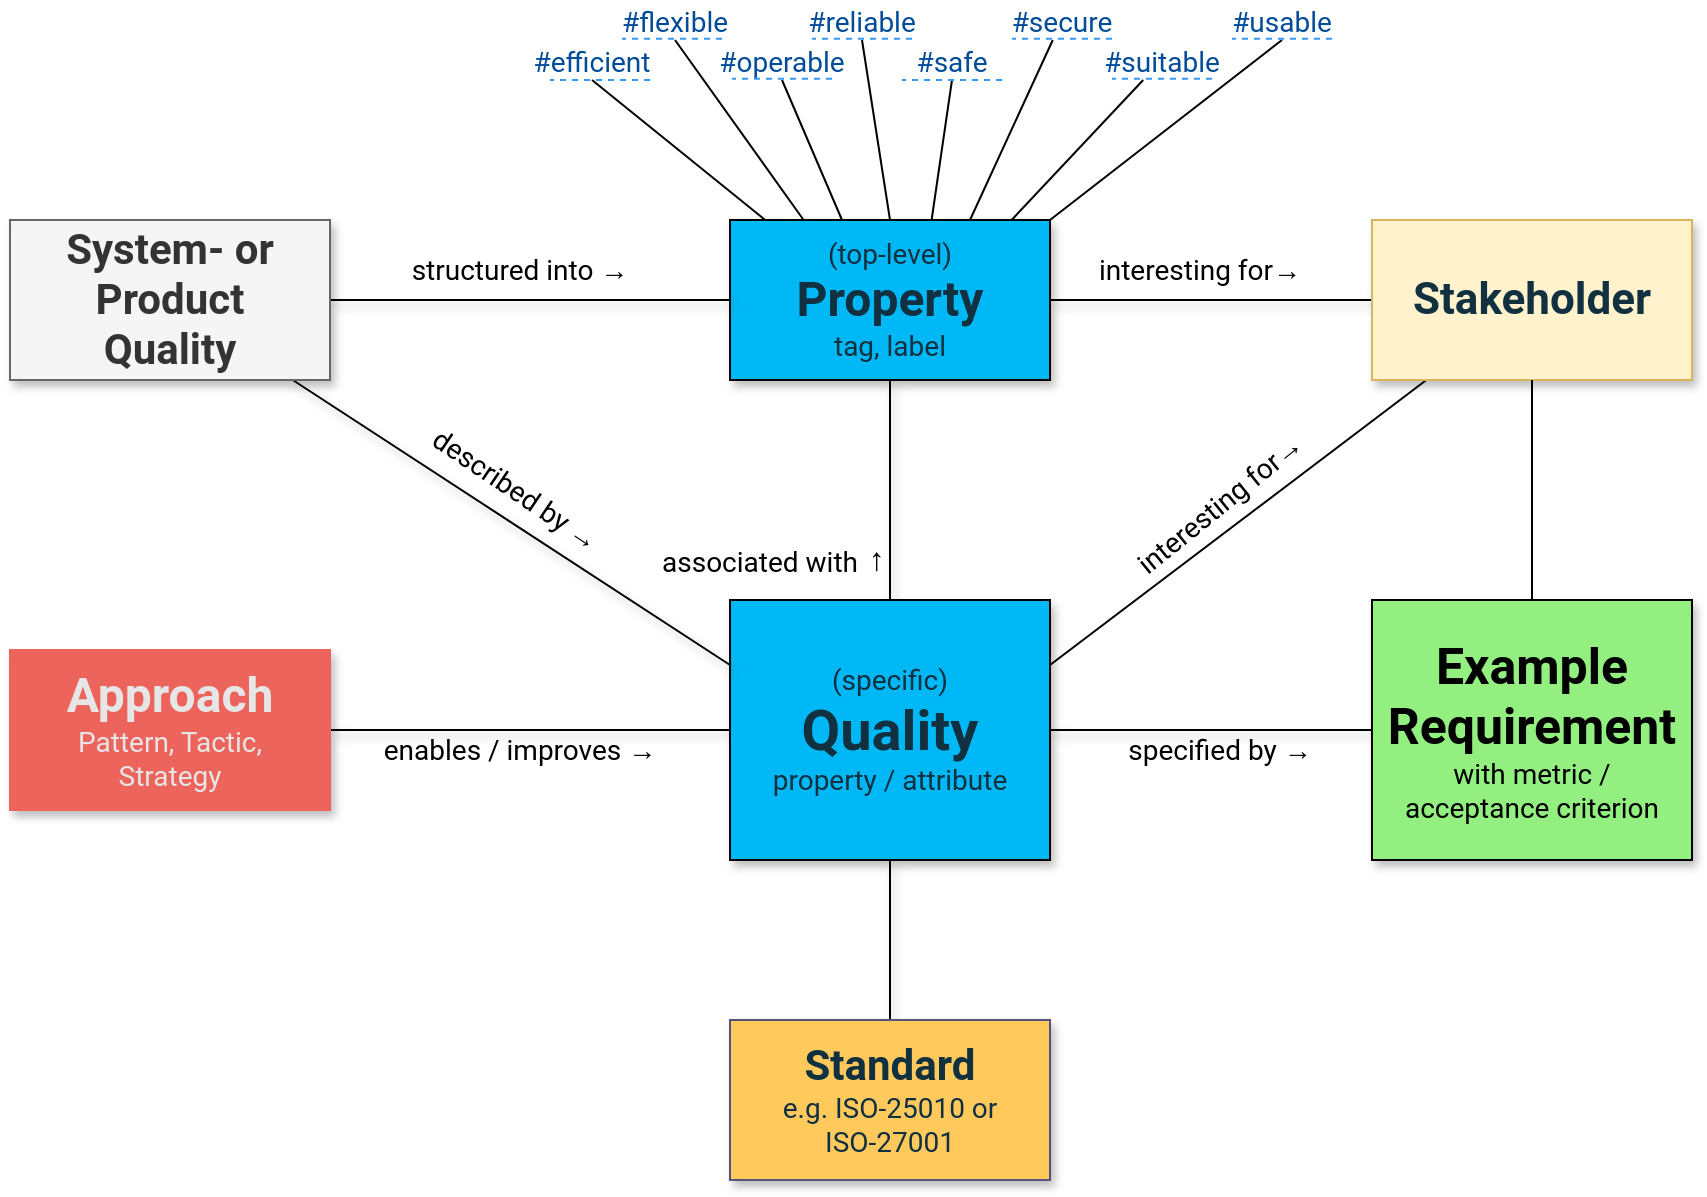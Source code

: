 <mxfile version="27.0.9" pages="3">
  <diagram name="Q42 Meta Model" id="cULiAE64kOLHnHZs_wdY">
    <mxGraphModel dx="879" dy="969" grid="1" gridSize="10" guides="1" tooltips="1" connect="1" arrows="1" fold="1" page="1" pageScale="1" pageWidth="1169" pageHeight="827" math="0" shadow="0">
      <root>
        <mxCell id="0" />
        <mxCell id="1" parent="0" />
        <mxCell id="bslqSTpE_m5JZVY4g9k7-14" style="edgeStyle=orthogonalEdgeStyle;rounded=0;orthogonalLoop=1;jettySize=auto;html=1;entryX=0;entryY=0.5;entryDx=0;entryDy=0;endArrow=none;startFill=0;fontFamily=Roboto;shadow=1;" parent="1" source="bslqSTpE_m5JZVY4g9k7-1" target="bslqSTpE_m5JZVY4g9k7-3" edge="1">
          <mxGeometry relative="1" as="geometry" />
        </mxCell>
        <mxCell id="bslqSTpE_m5JZVY4g9k7-16" style="edgeStyle=orthogonalEdgeStyle;rounded=0;orthogonalLoop=1;jettySize=auto;html=1;endArrow=none;startFill=0;shadow=1;" parent="1" source="bslqSTpE_m5JZVY4g9k7-1" target="bslqSTpE_m5JZVY4g9k7-2" edge="1">
          <mxGeometry relative="1" as="geometry" />
        </mxCell>
        <mxCell id="bslqSTpE_m5JZVY4g9k7-1" value="&lt;font style=&quot;font-size: 14px;&quot;&gt;(top-level)&lt;/font&gt;&lt;div&gt;&lt;font style=&quot;font-size: 24px;&quot;&gt;&lt;b&gt;Property&lt;/b&gt;&lt;/font&gt;&lt;/div&gt;&lt;div&gt;&lt;font style=&quot;font-size: 14px;&quot;&gt;tag, label&lt;/font&gt;&lt;/div&gt;" style="rounded=0;whiteSpace=wrap;html=1;fillColor=light-dark(#00B8F5,#EDEDED);fontFamily=Roboto;shadow=1;points=[[0,0,0,0,0],[0,0.5,0,0,0],[0,1,0,0,0],[0.11,0,0,0,0],[0.23,0,0,0,0],[0.25,1,0,0,0],[0.35,0,0,0,0],[0.5,0,0,0,0],[0.5,1,0,0,0],[0.63,0,0,0,0],[0.75,0,0,0,0],[0.75,1,0,0,0],[0.88,0,0,0,0],[1,0,0,0,0],[1,0.5,0,0,0],[1,1,0,0,0]];fontColor=#113040;" parent="1" vertex="1">
          <mxGeometry x="560" y="120" width="160" height="80" as="geometry" />
        </mxCell>
        <mxCell id="bslqSTpE_m5JZVY4g9k7-10" style="rounded=0;orthogonalLoop=1;jettySize=auto;html=1;entryX=0;entryY=0.5;entryDx=0;entryDy=0;endArrow=none;startFill=0;fontFamily=Roboto;shadow=1;" parent="1" source="bslqSTpE_m5JZVY4g9k7-2" target="bslqSTpE_m5JZVY4g9k7-6" edge="1">
          <mxGeometry relative="1" as="geometry" />
        </mxCell>
        <mxCell id="bslqSTpE_m5JZVY4g9k7-13" style="edgeStyle=orthogonalEdgeStyle;rounded=0;orthogonalLoop=1;jettySize=auto;html=1;endArrow=none;startFill=0;fontFamily=Roboto;shadow=1;" parent="1" source="bslqSTpE_m5JZVY4g9k7-2" target="bslqSTpE_m5JZVY4g9k7-8" edge="1">
          <mxGeometry relative="1" as="geometry" />
        </mxCell>
        <mxCell id="bslqSTpE_m5JZVY4g9k7-15" style="edgeStyle=orthogonalEdgeStyle;rounded=0;orthogonalLoop=1;jettySize=auto;html=1;endArrow=none;startFill=0;fontFamily=Roboto;shadow=1;" parent="1" source="bslqSTpE_m5JZVY4g9k7-2" target="bslqSTpE_m5JZVY4g9k7-7" edge="1">
          <mxGeometry relative="1" as="geometry" />
        </mxCell>
        <mxCell id="bslqSTpE_m5JZVY4g9k7-2" value="&lt;div&gt;&lt;font style=&quot;font-size: 14px;&quot;&gt;(specific)&lt;/font&gt;&lt;/div&gt;&lt;font style=&quot;font-size: 28px;&quot;&gt;&lt;b style=&quot;&quot;&gt;Quality&lt;/b&gt;&lt;/font&gt;&lt;div&gt;&lt;font style=&quot;font-size: 14px;&quot;&gt;property / attribute&lt;/font&gt;&lt;/div&gt;" style="rounded=0;whiteSpace=wrap;html=1;fillColor=light-dark(#00B8F5,#EDEDED);fontFamily=Roboto;shadow=1;fontColor=#113040;" parent="1" vertex="1">
          <mxGeometry x="560" y="310" width="160" height="130" as="geometry" />
        </mxCell>
        <mxCell id="bslqSTpE_m5JZVY4g9k7-17" style="rounded=0;orthogonalLoop=1;jettySize=auto;html=1;endArrow=none;startFill=0;entryX=1;entryY=0.25;entryDx=0;entryDy=0;" parent="1" source="bslqSTpE_m5JZVY4g9k7-3" target="bslqSTpE_m5JZVY4g9k7-2" edge="1">
          <mxGeometry relative="1" as="geometry" />
        </mxCell>
        <mxCell id="bslqSTpE_m5JZVY4g9k7-3" value="&lt;font style=&quot;font-size: 22px;&quot;&gt;&lt;b style=&quot;&quot;&gt;Stakeholder&lt;/b&gt;&lt;/font&gt;" style="rounded=0;whiteSpace=wrap;html=1;fontFamily=Roboto;fillColor=#fff2cc;strokeColor=#d6b656;shadow=1;fontColor=#113040;" parent="1" vertex="1">
          <mxGeometry x="881" y="120" width="160" height="80" as="geometry" />
        </mxCell>
        <mxCell id="bslqSTpE_m5JZVY4g9k7-11" style="edgeStyle=orthogonalEdgeStyle;rounded=0;orthogonalLoop=1;jettySize=auto;html=1;endArrow=none;startFill=0;fontFamily=Roboto;shadow=1;" parent="1" source="bslqSTpE_m5JZVY4g9k7-4" target="bslqSTpE_m5JZVY4g9k7-1" edge="1">
          <mxGeometry relative="1" as="geometry" />
        </mxCell>
        <mxCell id="bslqSTpE_m5JZVY4g9k7-12" style="rounded=0;orthogonalLoop=1;jettySize=auto;html=1;entryX=0;entryY=0.25;entryDx=0;entryDy=0;endArrow=none;startFill=0;fontFamily=Roboto;shadow=1;" parent="1" source="bslqSTpE_m5JZVY4g9k7-4" target="bslqSTpE_m5JZVY4g9k7-2" edge="1">
          <mxGeometry relative="1" as="geometry" />
        </mxCell>
        <mxCell id="bslqSTpE_m5JZVY4g9k7-4" value="&lt;font&gt;System- or&lt;/font&gt;&lt;div&gt;&lt;font&gt;Product&lt;/font&gt;&lt;/div&gt;&lt;div&gt;&lt;font&gt;Quality&lt;/font&gt;&lt;/div&gt;" style="rounded=0;whiteSpace=wrap;html=1;fontFamily=Roboto;fillColor=#f5f5f5;fontColor=#333333;strokeColor=#666666;fontSize=21;fontStyle=1;shadow=1;" parent="1" vertex="1">
          <mxGeometry x="200" y="120" width="160" height="80" as="geometry" />
        </mxCell>
        <mxCell id="bslqSTpE_m5JZVY4g9k7-6" value="&lt;div&gt;&lt;b style=&quot;background-color: transparent;&quot;&gt;&lt;font style=&quot;font-size: 25px;&quot;&gt;Example&lt;/font&gt;&lt;/b&gt;&lt;/div&gt;&lt;div&gt;&lt;font&gt;&lt;b style=&quot;&quot;&gt;&lt;font style=&quot;font-size: 25px;&quot;&gt;Requirement&lt;/font&gt;&lt;br&gt;&lt;/b&gt;&lt;/font&gt;&lt;div&gt;&lt;font style=&quot;font-size: 14px;&quot;&gt;with metric /&lt;/font&gt;&lt;/div&gt;&lt;/div&gt;&lt;div&gt;&lt;font style=&quot;font-size: 14px;&quot;&gt;acceptance criterion&lt;/font&gt;&lt;/div&gt;" style="rounded=0;whiteSpace=wrap;html=1;fillColor=light-dark(#92EF80,#EDEDED);fontFamily=Roboto;shadow=1;" parent="1" vertex="1">
          <mxGeometry x="881" y="310" width="160" height="130" as="geometry" />
        </mxCell>
        <mxCell id="bslqSTpE_m5JZVY4g9k7-7" value="&lt;font style=&quot;color: rgb(17, 48, 64);&quot;&gt;&lt;font style=&quot;font-size: 21px;&quot;&gt;&lt;b style=&quot;&quot;&gt;Standard&lt;/b&gt;&lt;/font&gt;&lt;span style=&quot;font-size: 14px; background-color: transparent;&quot;&gt;&lt;br&gt;e.g. ISO-25010 or &lt;br&gt;ISO-27001&lt;/span&gt;&lt;/font&gt;" style="rounded=0;whiteSpace=wrap;html=1;fontFamily=Roboto;fillColor=#FFC95C;strokeColor=#56517e;shadow=1;" parent="1" vertex="1">
          <mxGeometry x="560" y="520" width="160" height="80" as="geometry" />
        </mxCell>
        <mxCell id="bslqSTpE_m5JZVY4g9k7-8" value="&lt;font style=&quot;font-size: 24px; color: rgb(230, 230, 230);&quot;&gt;&lt;b style=&quot;&quot;&gt;Approach&lt;/b&gt;&lt;/font&gt;&lt;div&gt;&lt;font style=&quot;font-size: 14px; color: rgb(230, 230, 230);&quot;&gt;Pattern, Tactic,&lt;/font&gt;&lt;/div&gt;&lt;div&gt;&lt;font style=&quot;font-size: 14px; color: rgb(230, 230, 230);&quot;&gt;Strategy&lt;/font&gt;&lt;/div&gt;" style="rounded=0;whiteSpace=wrap;html=1;fontFamily=Roboto;fillColor=#EC645B;strokeColor=light-dark(#ed645b, #d7817e);shadow=1;" parent="1" vertex="1">
          <mxGeometry x="200" y="335" width="160" height="80" as="geometry" />
        </mxCell>
        <mxCell id="bslqSTpE_m5JZVY4g9k7-18" style="rounded=0;orthogonalLoop=1;jettySize=auto;html=1;endArrow=none;startFill=0;entryX=0.5;entryY=0;entryDx=0;entryDy=0;exitX=0.5;exitY=1;exitDx=0;exitDy=0;" parent="1" source="bslqSTpE_m5JZVY4g9k7-3" target="bslqSTpE_m5JZVY4g9k7-6" edge="1">
          <mxGeometry relative="1" as="geometry">
            <mxPoint x="925" y="210" as="sourcePoint" />
            <mxPoint x="771" y="345" as="targetPoint" />
          </mxGeometry>
        </mxCell>
        <mxCell id="bslqSTpE_m5JZVY4g9k7-20" value="&lt;p class=&quot;p1&quot; style=&quot;margin: 0px; font-variant-numeric: normal; font-variant-east-asian: normal; font-variant-alternates: normal; font-size-adjust: none; font-kerning: auto; font-optical-sizing: auto; font-feature-settings: normal; font-variation-settings: normal; font-variant-position: normal; font-variant-emoji: normal; font-stretch: normal; line-height: normal;&quot;&gt;&lt;font style=&quot;font-size: 14px;&quot;&gt;interesting for→&lt;/font&gt;&lt;/p&gt;" style="text;html=1;align=center;verticalAlign=middle;whiteSpace=wrap;rounded=0;fontFamily=Roboto;" parent="1" vertex="1">
          <mxGeometry x="730" y="130" width="130" height="30" as="geometry" />
        </mxCell>
        <mxCell id="bslqSTpE_m5JZVY4g9k7-21" value="&lt;p class=&quot;p1&quot; style=&quot;margin: 0px; font-variant-numeric: normal; font-variant-east-asian: normal; font-variant-alternates: normal; font-size-adjust: none; font-kerning: auto; font-optical-sizing: auto; font-feature-settings: normal; font-variation-settings: normal; font-variant-position: normal; font-variant-emoji: normal; font-stretch: normal; line-height: normal;&quot;&gt;&lt;font style=&quot;font-size: 14px;&quot;&gt;structured into →&lt;/font&gt;&lt;/p&gt;" style="text;html=1;align=center;verticalAlign=middle;whiteSpace=wrap;rounded=0;fontFamily=Roboto;" parent="1" vertex="1">
          <mxGeometry x="390" y="130" width="130" height="30" as="geometry" />
        </mxCell>
        <mxCell id="bslqSTpE_m5JZVY4g9k7-22" value="&lt;p class=&quot;p1&quot; style=&quot;margin: 0px; font-variant-numeric: normal; font-variant-east-asian: normal; font-variant-alternates: normal; font-size-adjust: none; font-kerning: auto; font-optical-sizing: auto; font-feature-settings: normal; font-variation-settings: normal; font-variant-position: normal; font-variant-emoji: normal; font-stretch: normal; line-height: normal;&quot;&gt;&lt;font style=&quot;font-size: 14px;&quot;&gt;described by →&lt;/font&gt;&lt;/p&gt;" style="text;html=1;align=center;verticalAlign=middle;whiteSpace=wrap;rounded=0;fontFamily=Roboto;rotation=34;" parent="1" vertex="1">
          <mxGeometry x="388" y="245" width="130" height="20" as="geometry" />
        </mxCell>
        <mxCell id="clB7HIuaLna0Y5BmBfF5-1" value="&lt;p class=&quot;p1&quot; style=&quot;margin: 0px; font-variant-numeric: normal; font-variant-east-asian: normal; font-variant-alternates: normal; font-size-adjust: none; font-kerning: auto; font-optical-sizing: auto; font-feature-settings: normal; font-variation-settings: normal; font-variant-position: normal; font-variant-emoji: normal; font-stretch: normal; line-height: normal;&quot;&gt;&lt;font style=&quot;font-size: 14px;&quot;&gt;specified by →&lt;/font&gt;&lt;/p&gt;" style="text;html=1;align=center;verticalAlign=middle;whiteSpace=wrap;rounded=0;fontFamily=Roboto;" parent="1" vertex="1">
          <mxGeometry x="740" y="370" width="130" height="30" as="geometry" />
        </mxCell>
        <mxCell id="DFKi_qFQldfi5epkdJih-1" value="&lt;p style=&quot;margin: 0px; font-variant-numeric: normal; font-variant-east-asian: normal; font-variant-alternates: normal; font-size-adjust: none; font-kerning: auto; font-optical-sizing: auto; font-feature-settings: normal; font-variation-settings: normal; font-variant-position: normal; font-variant-emoji: normal; font-stretch: normal; line-height: normal;&quot; class=&quot;p1&quot;&gt;&lt;font style=&quot;font-size: 14px;&quot;&gt;#efficient&lt;/font&gt;&lt;/p&gt;" style="text;html=1;align=center;verticalAlign=middle;whiteSpace=wrap;rounded=0;fontFamily=Roboto;strokeColor=none;dashed=1;sketch=1;curveFitting=1;jiggle=2;fontColor=#004C99;" parent="1" vertex="1">
          <mxGeometry x="461" y="30" width="60" height="20" as="geometry" />
        </mxCell>
        <mxCell id="clB7HIuaLna0Y5BmBfF5-2" value="&lt;p class=&quot;p1&quot; style=&quot;margin: 0px; font-variant-numeric: normal; font-variant-east-asian: normal; font-variant-alternates: normal; font-size-adjust: none; font-kerning: auto; font-optical-sizing: auto; font-feature-settings: normal; font-variation-settings: normal; font-variant-position: normal; font-variant-emoji: normal; font-stretch: normal; line-height: normal;&quot;&gt;&lt;font style=&quot;font-size: 14px;&quot;&gt;enables / improves →&lt;/font&gt;&lt;/p&gt;" style="text;html=1;align=center;verticalAlign=middle;whiteSpace=wrap;rounded=0;fontFamily=Roboto;" parent="1" vertex="1">
          <mxGeometry x="380" y="370" width="150" height="30" as="geometry" />
        </mxCell>
        <mxCell id="DFKi_qFQldfi5epkdJih-2" value="&lt;p style=&quot;margin: 0px; font-variant-numeric: normal; font-variant-east-asian: normal; font-variant-alternates: normal; font-size-adjust: none; font-kerning: auto; font-optical-sizing: auto; font-feature-settings: normal; font-variation-settings: normal; font-variant-position: normal; font-variant-emoji: normal; font-stretch: normal; line-height: normal;&quot; class=&quot;p1&quot;&gt;&lt;font style=&quot;font-size: 14px;&quot;&gt;#flexible&lt;/font&gt;&lt;/p&gt;" style="text;html=1;align=center;verticalAlign=middle;whiteSpace=wrap;rounded=0;fontFamily=Roboto;fontColor=#004C99;" parent="1" vertex="1">
          <mxGeometry x="505" y="10" width="55" height="20" as="geometry" />
        </mxCell>
        <mxCell id="DFKi_qFQldfi5epkdJih-3" value="&lt;p style=&quot;margin: 0px; font-variant-numeric: normal; font-variant-east-asian: normal; font-variant-alternates: normal; font-size-adjust: none; font-kerning: auto; font-optical-sizing: auto; font-feature-settings: normal; font-variation-settings: normal; font-variant-position: normal; font-variant-emoji: normal; font-stretch: normal; line-height: normal;&quot; class=&quot;p1&quot;&gt;&lt;font style=&quot;font-size: 14px;&quot;&gt;#operable&lt;/font&gt;&lt;/p&gt;" style="text;html=1;align=center;verticalAlign=middle;whiteSpace=wrap;rounded=0;fontFamily=Roboto;fontColor=#004C99;" parent="1" vertex="1">
          <mxGeometry x="551" y="30" width="70" height="20" as="geometry" />
        </mxCell>
        <mxCell id="DFKi_qFQldfi5epkdJih-4" value="&lt;p style=&quot;margin: 0px; font-variant-numeric: normal; font-variant-east-asian: normal; font-variant-alternates: normal; font-size-adjust: none; font-kerning: auto; font-optical-sizing: auto; font-feature-settings: normal; font-variation-settings: normal; font-variant-position: normal; font-variant-emoji: normal; font-stretch: normal; line-height: normal;&quot; class=&quot;p1&quot;&gt;&lt;font style=&quot;font-size: 14px;&quot;&gt;#reliable&lt;/font&gt;&lt;/p&gt;" style="text;html=1;align=center;verticalAlign=middle;whiteSpace=wrap;rounded=0;fontFamily=Roboto;fontColor=#004C99;" parent="1" vertex="1">
          <mxGeometry x="591" y="10" width="70" height="20" as="geometry" />
        </mxCell>
        <mxCell id="DFKi_qFQldfi5epkdJih-5" value="&lt;p style=&quot;margin: 0px; font-variant-numeric: normal; font-variant-east-asian: normal; font-variant-alternates: normal; font-size-adjust: none; font-kerning: auto; font-optical-sizing: auto; font-feature-settings: normal; font-variation-settings: normal; font-variant-position: normal; font-variant-emoji: normal; font-stretch: normal; line-height: normal;&quot; class=&quot;p1&quot;&gt;&lt;span style=&quot;font-size: 14px;&quot;&gt;#safe&lt;/span&gt;&lt;/p&gt;" style="text;html=1;align=center;verticalAlign=middle;whiteSpace=wrap;rounded=0;fontFamily=Roboto;fontColor=#004C99;" parent="1" vertex="1">
          <mxGeometry x="636" y="30" width="70" height="20" as="geometry" />
        </mxCell>
        <mxCell id="DFKi_qFQldfi5epkdJih-6" value="&lt;p style=&quot;margin: 0px; font-variant-numeric: normal; font-variant-east-asian: normal; font-variant-alternates: normal; font-size-adjust: none; font-kerning: auto; font-optical-sizing: auto; font-feature-settings: normal; font-variation-settings: normal; font-variant-position: normal; font-variant-emoji: normal; font-stretch: normal; line-height: normal;&quot; class=&quot;p1&quot;&gt;&lt;font style=&quot;font-size: 14px;&quot;&gt;#secure&lt;/font&gt;&lt;/p&gt;" style="text;html=1;align=center;verticalAlign=middle;whiteSpace=wrap;rounded=0;fontFamily=Roboto;fontColor=#004C99;" parent="1" vertex="1">
          <mxGeometry x="691" y="10" width="70" height="20" as="geometry" />
        </mxCell>
        <mxCell id="DFKi_qFQldfi5epkdJih-7" value="&lt;p style=&quot;margin: 0px; font-variant-numeric: normal; font-variant-east-asian: normal; font-variant-alternates: normal; font-size-adjust: none; font-kerning: auto; font-optical-sizing: auto; font-feature-settings: normal; font-variation-settings: normal; font-variant-position: normal; font-variant-emoji: normal; font-stretch: normal; line-height: normal;&quot; class=&quot;p1&quot;&gt;&lt;font style=&quot;font-size: 14px;&quot;&gt;#suitable&lt;/font&gt;&lt;/p&gt;" style="text;html=1;align=center;verticalAlign=middle;whiteSpace=wrap;rounded=0;fontFamily=Roboto;fontColor=#004C99;" parent="1" vertex="1">
          <mxGeometry x="741" y="30" width="70" height="20" as="geometry" />
        </mxCell>
        <mxCell id="DFKi_qFQldfi5epkdJih-9" value="&lt;p style=&quot;margin: 0px; font-variant-numeric: normal; font-variant-east-asian: normal; font-variant-alternates: normal; font-size-adjust: none; font-kerning: auto; font-optical-sizing: auto; font-feature-settings: normal; font-variation-settings: normal; font-variant-position: normal; font-variant-emoji: normal; font-stretch: normal; line-height: normal;&quot; class=&quot;p1&quot;&gt;&lt;font style=&quot;font-size: 14px;&quot;&gt;#usable&lt;/font&gt;&lt;/p&gt;" style="text;html=1;align=center;verticalAlign=middle;whiteSpace=wrap;rounded=0;fontFamily=Roboto;fontColor=#004C99;" parent="1" vertex="1">
          <mxGeometry x="801" y="10" width="70" height="20" as="geometry" />
        </mxCell>
        <mxCell id="DFKi_qFQldfi5epkdJih-10" style="rounded=0;orthogonalLoop=1;jettySize=auto;html=1;endArrow=none;startFill=0;entryX=0.88;entryY=0;entryDx=0;entryDy=0;entryPerimeter=0;" parent="1" source="DFKi_qFQldfi5epkdJih-7" target="bslqSTpE_m5JZVY4g9k7-1" edge="1">
          <mxGeometry relative="1" as="geometry">
            <mxPoint x="918" y="210" as="sourcePoint" />
            <mxPoint x="730" y="353" as="targetPoint" />
          </mxGeometry>
        </mxCell>
        <mxCell id="DFKi_qFQldfi5epkdJih-11" style="rounded=0;orthogonalLoop=1;jettySize=auto;html=1;endArrow=none;startFill=0;entryX=0.75;entryY=0;entryDx=0;entryDy=0;" parent="1" source="DFKi_qFQldfi5epkdJih-6" target="bslqSTpE_m5JZVY4g9k7-1" edge="1">
          <mxGeometry relative="1" as="geometry">
            <mxPoint x="747" y="60" as="sourcePoint" />
            <mxPoint x="707" y="131" as="targetPoint" />
          </mxGeometry>
        </mxCell>
        <mxCell id="DFKi_qFQldfi5epkdJih-12" style="rounded=0;orthogonalLoop=1;jettySize=auto;html=1;endArrow=none;startFill=0;exitX=0.5;exitY=1;exitDx=0;exitDy=0;entryX=1;entryY=0;entryDx=0;entryDy=0;entryPerimeter=0;" parent="1" source="DFKi_qFQldfi5epkdJih-9" target="bslqSTpE_m5JZVY4g9k7-1" edge="1">
          <mxGeometry relative="1" as="geometry">
            <mxPoint x="747" y="60" as="sourcePoint" />
            <mxPoint x="710" y="120" as="targetPoint" />
          </mxGeometry>
        </mxCell>
        <mxCell id="DFKi_qFQldfi5epkdJih-13" style="rounded=0;orthogonalLoop=1;jettySize=auto;html=1;endArrow=none;startFill=0;exitX=0.5;exitY=1;exitDx=0;exitDy=0;" parent="1" source="DFKi_qFQldfi5epkdJih-4" edge="1">
          <mxGeometry relative="1" as="geometry">
            <mxPoint x="703" y="40" as="sourcePoint" />
            <mxPoint x="640" y="120" as="targetPoint" />
          </mxGeometry>
        </mxCell>
        <mxCell id="DFKi_qFQldfi5epkdJih-14" style="rounded=0;orthogonalLoop=1;jettySize=auto;html=1;endArrow=none;startFill=0;entryX=0.35;entryY=0;entryDx=0;entryDy=0;exitX=0.5;exitY=1;exitDx=0;exitDy=0;entryPerimeter=0;" parent="1" source="DFKi_qFQldfi5epkdJih-3" target="bslqSTpE_m5JZVY4g9k7-1" edge="1">
          <mxGeometry relative="1" as="geometry">
            <mxPoint x="713" y="50" as="sourcePoint" />
            <mxPoint x="700" y="140" as="targetPoint" />
          </mxGeometry>
        </mxCell>
        <mxCell id="DFKi_qFQldfi5epkdJih-15" style="rounded=0;orthogonalLoop=1;jettySize=auto;html=1;endArrow=none;startFill=0;entryX=0.23;entryY=0;entryDx=0;entryDy=0;exitX=0.5;exitY=1;exitDx=0;exitDy=0;entryPerimeter=0;" parent="1" source="DFKi_qFQldfi5epkdJih-2" target="bslqSTpE_m5JZVY4g9k7-1" edge="1">
          <mxGeometry relative="1" as="geometry">
            <mxPoint x="723" y="60" as="sourcePoint" />
            <mxPoint x="710" y="150" as="targetPoint" />
          </mxGeometry>
        </mxCell>
        <mxCell id="DFKi_qFQldfi5epkdJih-16" style="rounded=0;orthogonalLoop=1;jettySize=auto;html=1;endArrow=none;startFill=0;entryX=0.63;entryY=0;entryDx=0;entryDy=0;exitX=0.5;exitY=1;exitDx=0;exitDy=0;entryPerimeter=0;" parent="1" source="DFKi_qFQldfi5epkdJih-5" target="bslqSTpE_m5JZVY4g9k7-1" edge="1">
          <mxGeometry relative="1" as="geometry">
            <mxPoint x="733" y="70" as="sourcePoint" />
            <mxPoint x="720" y="160" as="targetPoint" />
          </mxGeometry>
        </mxCell>
        <mxCell id="DFKi_qFQldfi5epkdJih-17" style="rounded=0;orthogonalLoop=1;jettySize=auto;html=1;endArrow=none;startFill=0;entryX=0.11;entryY=0;entryDx=0;entryDy=0;exitX=0.5;exitY=1;exitDx=0;exitDy=0;entryPerimeter=0;" parent="1" source="DFKi_qFQldfi5epkdJih-1" target="bslqSTpE_m5JZVY4g9k7-1" edge="1">
          <mxGeometry relative="1" as="geometry">
            <mxPoint x="513" y="40" as="sourcePoint" />
            <mxPoint x="607" y="130" as="targetPoint" />
          </mxGeometry>
        </mxCell>
        <mxCell id="DFKi_qFQldfi5epkdJih-18" style="rounded=0;orthogonalLoop=1;jettySize=auto;html=1;endArrow=none;startFill=0;entryX=1;entryY=0;entryDx=0;entryDy=0;entryPerimeter=0;strokeColor=#3399FF;strokeWidth=1;dashed=1;fontColor=#004C99;" parent="1" edge="1">
          <mxGeometry relative="1" as="geometry">
            <mxPoint x="751" y="29.39" as="sourcePoint" />
            <mxPoint x="701" y="29.39" as="targetPoint" />
          </mxGeometry>
        </mxCell>
        <mxCell id="DFKi_qFQldfi5epkdJih-19" style="rounded=0;orthogonalLoop=1;jettySize=auto;html=1;endArrow=none;startFill=0;entryX=1;entryY=0;entryDx=0;entryDy=0;entryPerimeter=0;strokeColor=#3399FF;strokeWidth=1;dashed=1;fontColor=#004C99;" parent="1" edge="1">
          <mxGeometry relative="1" as="geometry">
            <mxPoint x="801" y="49.39" as="sourcePoint" />
            <mxPoint x="751" y="49.39" as="targetPoint" />
          </mxGeometry>
        </mxCell>
        <mxCell id="DFKi_qFQldfi5epkdJih-20" style="rounded=0;orthogonalLoop=1;jettySize=auto;html=1;endArrow=none;startFill=0;entryX=1;entryY=0;entryDx=0;entryDy=0;entryPerimeter=0;strokeColor=#3399FF;strokeWidth=1;dashed=1;fontColor=#004C99;" parent="1" edge="1">
          <mxGeometry relative="1" as="geometry">
            <mxPoint x="651" y="29.39" as="sourcePoint" />
            <mxPoint x="601" y="29.39" as="targetPoint" />
          </mxGeometry>
        </mxCell>
        <mxCell id="DFKi_qFQldfi5epkdJih-21" style="rounded=0;orthogonalLoop=1;jettySize=auto;html=1;endArrow=none;startFill=0;entryX=1;entryY=0;entryDx=0;entryDy=0;entryPerimeter=0;strokeColor=#3399FF;strokeWidth=1;dashed=1;fontColor=#004C99;" parent="1" edge="1">
          <mxGeometry relative="1" as="geometry">
            <mxPoint x="556" y="29.39" as="sourcePoint" />
            <mxPoint x="506" y="29.39" as="targetPoint" />
          </mxGeometry>
        </mxCell>
        <mxCell id="DFKi_qFQldfi5epkdJih-22" style="rounded=0;orthogonalLoop=1;jettySize=auto;html=1;endArrow=none;startFill=0;entryX=1;entryY=0;entryDx=0;entryDy=0;entryPerimeter=0;strokeColor=#3399FF;strokeWidth=1;dashed=1;fontColor=#004C99;" parent="1" edge="1">
          <mxGeometry relative="1" as="geometry">
            <mxPoint x="520" y="50" as="sourcePoint" />
            <mxPoint x="470" y="50" as="targetPoint" />
          </mxGeometry>
        </mxCell>
        <mxCell id="DFKi_qFQldfi5epkdJih-23" style="rounded=0;orthogonalLoop=1;jettySize=auto;html=1;endArrow=none;startFill=0;entryX=1;entryY=0;entryDx=0;entryDy=0;entryPerimeter=0;strokeColor=#3399FF;strokeWidth=1;dashed=1;fontColor=#004C99;" parent="1" edge="1">
          <mxGeometry relative="1" as="geometry">
            <mxPoint x="611" y="49.39" as="sourcePoint" />
            <mxPoint x="561" y="49.39" as="targetPoint" />
          </mxGeometry>
        </mxCell>
        <mxCell id="DFKi_qFQldfi5epkdJih-24" style="rounded=0;orthogonalLoop=1;jettySize=auto;html=1;endArrow=none;startFill=0;entryX=1;entryY=0;entryDx=0;entryDy=0;entryPerimeter=0;strokeColor=#3399FF;strokeWidth=1;dashed=1;fontColor=#004C99;" parent="1" edge="1">
          <mxGeometry relative="1" as="geometry">
            <mxPoint x="861" y="29.39" as="sourcePoint" />
            <mxPoint x="811" y="29.39" as="targetPoint" />
          </mxGeometry>
        </mxCell>
        <mxCell id="DFKi_qFQldfi5epkdJih-25" style="rounded=0;orthogonalLoop=1;jettySize=auto;html=1;endArrow=none;startFill=0;entryX=1;entryY=0;entryDx=0;entryDy=0;entryPerimeter=0;strokeColor=#3399FF;strokeWidth=1;dashed=1;fontColor=#004C99;" parent="1" edge="1">
          <mxGeometry relative="1" as="geometry">
            <mxPoint x="696" y="50" as="sourcePoint" />
            <mxPoint x="646" y="50" as="targetPoint" />
          </mxGeometry>
        </mxCell>
        <mxCell id="Z8duR8wud0pU5MO8DkI5-1" value="" style="group" parent="1" vertex="1" connectable="0">
          <mxGeometry x="510" y="280" width="130" height="21" as="geometry" />
        </mxCell>
        <mxCell id="Z8duR8wud0pU5MO8DkI5-2" value="&lt;p class=&quot;p1&quot; style=&quot;margin: 0px; font-variant-numeric: normal; font-variant-east-asian: normal; font-variant-alternates: normal; font-size-adjust: none; font-kerning: auto; font-optical-sizing: auto; font-feature-settings: normal; font-variation-settings: normal; font-variant-position: normal; font-variant-emoji: normal; font-stretch: normal; line-height: normal;&quot;&gt;&lt;font style=&quot;font-size: 14px;&quot;&gt;associated with&lt;/font&gt;&lt;/p&gt;" style="text;html=1;align=center;verticalAlign=middle;whiteSpace=wrap;rounded=0;fontFamily=Roboto;rotation=0;" parent="Z8duR8wud0pU5MO8DkI5-1" vertex="1">
          <mxGeometry width="130" height="20" as="geometry" />
        </mxCell>
        <mxCell id="Z8duR8wud0pU5MO8DkI5-3" value="&lt;p class=&quot;p1&quot; style=&quot;margin: 0px; font-variant-numeric: normal; font-variant-east-asian: normal; font-variant-alternates: normal; font-size-adjust: none; font-kerning: auto; font-optical-sizing: auto; font-feature-settings: normal; font-variation-settings: normal; font-variant-position: normal; font-variant-emoji: normal; font-stretch: normal; line-height: normal;&quot;&gt;&lt;font&gt;→&lt;/font&gt;&lt;/p&gt;" style="text;html=1;align=center;verticalAlign=middle;whiteSpace=wrap;rounded=0;fontFamily=Roboto;rotation=-90;fontSize=16;" parent="Z8duR8wud0pU5MO8DkI5-1" vertex="1">
          <mxGeometry x="110" y="1" width="20" height="20" as="geometry" />
        </mxCell>
        <mxCell id="2jAuBLktXPlihFXouwon-1" value="&lt;p class=&quot;p1&quot; style=&quot;margin: 0px; font-variant-numeric: normal; font-variant-east-asian: normal; font-variant-alternates: normal; font-size-adjust: none; font-kerning: auto; font-optical-sizing: auto; font-feature-settings: normal; font-variation-settings: normal; font-variant-position: normal; font-variant-emoji: normal; font-stretch: normal; line-height: normal;&quot;&gt;&lt;font style=&quot;font-size: 14px;&quot;&gt;interesting for→&lt;/font&gt;&lt;/p&gt;" style="text;html=1;align=center;verticalAlign=middle;whiteSpace=wrap;rounded=0;fontFamily=Roboto;rotation=321;" parent="1" vertex="1">
          <mxGeometry x="740" y="247" width="130" height="30" as="geometry" />
        </mxCell>
      </root>
    </mxGraphModel>
  </diagram>
  <diagram name="Q42-properties-tags" id="z3njh7XXuNKZ-HJ5RGY5">
    <mxGraphModel dx="791" dy="872" grid="0" gridSize="10" guides="1" tooltips="1" connect="1" arrows="1" fold="1" page="1" pageScale="1" pageWidth="1169" pageHeight="827" math="0" shadow="0">
      <root>
        <mxCell id="9wflpos8cuGk7jXia3fv-0" />
        <mxCell id="9wflpos8cuGk7jXia3fv-1" parent="9wflpos8cuGk7jXia3fv-0" />
        <mxCell id="0CqT6UI3sUiD8PZ4W5n_-1" style="edgeStyle=orthogonalEdgeStyle;rounded=0;orthogonalLoop=1;jettySize=auto;html=1;endArrow=none;startFill=0;shadow=1;" edge="1" parent="9wflpos8cuGk7jXia3fv-1" source="0CqT6UI3sUiD8PZ4W5n_-2" target="0CqT6UI3sUiD8PZ4W5n_-4">
          <mxGeometry relative="1" as="geometry" />
        </mxCell>
        <mxCell id="0CqT6UI3sUiD8PZ4W5n_-2" value="&lt;font style=&quot;font-size: 14px;&quot;&gt;(top-level)&lt;/font&gt;&lt;div&gt;&lt;font style=&quot;font-size: 24px;&quot;&gt;&lt;b&gt;Property&lt;/b&gt;&lt;/font&gt;&lt;/div&gt;&lt;div&gt;&lt;font style=&quot;font-size: 14px;&quot;&gt;tag, label&lt;/font&gt;&lt;/div&gt;" style="rounded=0;whiteSpace=wrap;html=1;fillColor=light-dark(#00B8F5,#EDEDED);fontFamily=Roboto;shadow=1;points=[[0,0,0,0,0],[0,0.5,0,0,0],[0,1,0,0,0],[0.11,0,0,0,0],[0.23,0,0,0,0],[0.25,1,0,0,0],[0.35,0,0,0,0],[0.5,0,0,0,0],[0.5,1,0,0,0],[0.63,0,0,0,0],[0.75,0,0,0,0],[0.75,1,0,0,0],[0.88,0,0,0,0],[1,0,0,0,0],[1,0.5,0,0,0],[1,1,0,0,0]];fontColor=#113040;" vertex="1" parent="9wflpos8cuGk7jXia3fv-1">
          <mxGeometry x="722" y="760" width="160" height="80" as="geometry" />
        </mxCell>
        <mxCell id="0CqT6UI3sUiD8PZ4W5n_-3" style="rounded=0;orthogonalLoop=1;jettySize=auto;html=1;entryX=0;entryY=0.5;entryDx=0;entryDy=0;endArrow=none;startFill=0;fontFamily=Roboto;shadow=1;" edge="1" parent="9wflpos8cuGk7jXia3fv-1" source="0CqT6UI3sUiD8PZ4W5n_-4" target="0CqT6UI3sUiD8PZ4W5n_-7">
          <mxGeometry relative="1" as="geometry" />
        </mxCell>
        <mxCell id="0CqT6UI3sUiD8PZ4W5n_-4" value="&lt;div&gt;&lt;font style=&quot;font-size: 14px;&quot;&gt;(specific)&lt;/font&gt;&lt;/div&gt;&lt;font style=&quot;font-size: 28px;&quot;&gt;&lt;b style=&quot;&quot;&gt;Quality&lt;/b&gt;&lt;/font&gt;&lt;div&gt;&lt;font style=&quot;font-size: 14px;&quot;&gt;property / attribute&lt;/font&gt;&lt;/div&gt;" style="rounded=0;whiteSpace=wrap;html=1;fillColor=light-dark(#00B8F5,#EDEDED);fontFamily=Roboto;shadow=1;fontColor=#113040;" vertex="1" parent="9wflpos8cuGk7jXia3fv-1">
          <mxGeometry x="722" y="950" width="160" height="130" as="geometry" />
        </mxCell>
        <mxCell id="0CqT6UI3sUiD8PZ4W5n_-7" value="&lt;div&gt;&lt;b style=&quot;background-color: transparent;&quot;&gt;&lt;font style=&quot;font-size: 25px;&quot;&gt;Example&lt;/font&gt;&lt;/b&gt;&lt;/div&gt;&lt;div&gt;&lt;font&gt;&lt;b style=&quot;&quot;&gt;&lt;font style=&quot;font-size: 25px;&quot;&gt;Requirement&lt;/font&gt;&lt;br&gt;&lt;/b&gt;&lt;/font&gt;&lt;div&gt;&lt;font style=&quot;font-size: 14px;&quot;&gt;with metric /&lt;/font&gt;&lt;/div&gt;&lt;/div&gt;&lt;div&gt;&lt;font style=&quot;font-size: 14px;&quot;&gt;acceptance criterion&lt;/font&gt;&lt;/div&gt;" style="rounded=0;whiteSpace=wrap;html=1;fillColor=light-dark(#92EF80,#EDEDED);fontFamily=Roboto;shadow=1;" vertex="1" parent="9wflpos8cuGk7jXia3fv-1">
          <mxGeometry x="1043" y="950" width="160" height="130" as="geometry" />
        </mxCell>
        <mxCell id="0CqT6UI3sUiD8PZ4W5n_-10" value="&lt;p class=&quot;p1&quot; style=&quot;margin: 0px; font-variant-numeric: normal; font-variant-east-asian: normal; font-variant-alternates: normal; font-size-adjust: none; font-kerning: auto; font-optical-sizing: auto; font-feature-settings: normal; font-variation-settings: normal; font-variant-position: normal; font-variant-emoji: normal; font-stretch: normal; line-height: normal;&quot;&gt;&lt;font style=&quot;font-size: 14px;&quot;&gt;specified by →&lt;/font&gt;&lt;/p&gt;" style="text;html=1;align=center;verticalAlign=middle;whiteSpace=wrap;rounded=0;fontFamily=Roboto;" vertex="1" parent="9wflpos8cuGk7jXia3fv-1">
          <mxGeometry x="902" y="1010" width="130" height="30" as="geometry" />
        </mxCell>
        <mxCell id="0CqT6UI3sUiD8PZ4W5n_-11" value="&lt;p style=&quot;margin: 0px; font-variant-numeric: normal; font-variant-east-asian: normal; font-variant-alternates: normal; font-size-adjust: none; font-kerning: auto; font-optical-sizing: auto; font-feature-settings: normal; font-variation-settings: normal; font-variant-position: normal; font-variant-emoji: normal; font-stretch: normal; line-height: normal;&quot; class=&quot;p1&quot;&gt;&lt;font style=&quot;font-size: 14px;&quot;&gt;#flexible&lt;/font&gt;&lt;/p&gt;" style="text;html=1;align=center;verticalAlign=middle;whiteSpace=wrap;rounded=0;fontFamily=Roboto;fontColor=#004C99;" vertex="1" parent="9wflpos8cuGk7jXia3fv-1">
          <mxGeometry x="667" y="650" width="55" height="20" as="geometry" />
        </mxCell>
        <mxCell id="0CqT6UI3sUiD8PZ4W5n_-12" value="&lt;p style=&quot;margin: 0px; font-variant-numeric: normal; font-variant-east-asian: normal; font-variant-alternates: normal; font-size-adjust: none; font-kerning: auto; font-optical-sizing: auto; font-feature-settings: normal; font-variation-settings: normal; font-variant-position: normal; font-variant-emoji: normal; font-stretch: normal; line-height: normal;&quot; class=&quot;p1&quot;&gt;&lt;font style=&quot;font-size: 14px;&quot;&gt;#operable&lt;/font&gt;&lt;/p&gt;" style="text;html=1;align=center;verticalAlign=middle;whiteSpace=wrap;rounded=0;fontFamily=Roboto;fontColor=#004C99;" vertex="1" parent="9wflpos8cuGk7jXia3fv-1">
          <mxGeometry x="713" y="670" width="70" height="20" as="geometry" />
        </mxCell>
        <mxCell id="0CqT6UI3sUiD8PZ4W5n_-13" value="&lt;p style=&quot;margin: 0px; font-variant-numeric: normal; font-variant-east-asian: normal; font-variant-alternates: normal; font-size-adjust: none; font-kerning: auto; font-optical-sizing: auto; font-feature-settings: normal; font-variation-settings: normal; font-variant-position: normal; font-variant-emoji: normal; font-stretch: normal; line-height: normal;&quot; class=&quot;p1&quot;&gt;&lt;font style=&quot;font-size: 14px;&quot;&gt;#reliable&lt;/font&gt;&lt;/p&gt;" style="text;html=1;align=center;verticalAlign=middle;whiteSpace=wrap;rounded=0;fontFamily=Roboto;fontColor=#004C99;" vertex="1" parent="9wflpos8cuGk7jXia3fv-1">
          <mxGeometry x="753" y="650" width="70" height="20" as="geometry" />
        </mxCell>
        <mxCell id="0CqT6UI3sUiD8PZ4W5n_-14" value="&lt;p style=&quot;margin: 0px; font-variant-numeric: normal; font-variant-east-asian: normal; font-variant-alternates: normal; font-size-adjust: none; font-kerning: auto; font-optical-sizing: auto; font-feature-settings: normal; font-variation-settings: normal; font-variant-position: normal; font-variant-emoji: normal; font-stretch: normal; line-height: normal;&quot; class=&quot;p1&quot;&gt;&lt;span style=&quot;font-size: 14px;&quot;&gt;#safe&lt;/span&gt;&lt;/p&gt;" style="text;html=1;align=center;verticalAlign=middle;whiteSpace=wrap;rounded=0;fontFamily=Roboto;fontColor=#004C99;" vertex="1" parent="9wflpos8cuGk7jXia3fv-1">
          <mxGeometry x="798" y="670" width="70" height="20" as="geometry" />
        </mxCell>
        <mxCell id="0CqT6UI3sUiD8PZ4W5n_-15" value="&lt;p style=&quot;margin: 0px; font-variant-numeric: normal; font-variant-east-asian: normal; font-variant-alternates: normal; font-size-adjust: none; font-kerning: auto; font-optical-sizing: auto; font-feature-settings: normal; font-variation-settings: normal; font-variant-position: normal; font-variant-emoji: normal; font-stretch: normal; line-height: normal;&quot; class=&quot;p1&quot;&gt;&lt;font style=&quot;font-size: 14px;&quot;&gt;#secure&lt;/font&gt;&lt;/p&gt;" style="text;html=1;align=center;verticalAlign=middle;whiteSpace=wrap;rounded=0;fontFamily=Roboto;fontColor=#004C99;" vertex="1" parent="9wflpos8cuGk7jXia3fv-1">
          <mxGeometry x="853" y="650" width="70" height="20" as="geometry" />
        </mxCell>
        <mxCell id="0CqT6UI3sUiD8PZ4W5n_-16" value="&lt;p style=&quot;margin: 0px; font-variant-numeric: normal; font-variant-east-asian: normal; font-variant-alternates: normal; font-size-adjust: none; font-kerning: auto; font-optical-sizing: auto; font-feature-settings: normal; font-variation-settings: normal; font-variant-position: normal; font-variant-emoji: normal; font-stretch: normal; line-height: normal;&quot; class=&quot;p1&quot;&gt;&lt;font style=&quot;font-size: 14px;&quot;&gt;#suitable&lt;/font&gt;&lt;/p&gt;" style="text;html=1;align=center;verticalAlign=middle;whiteSpace=wrap;rounded=0;fontFamily=Roboto;fontColor=#004C99;" vertex="1" parent="9wflpos8cuGk7jXia3fv-1">
          <mxGeometry x="903" y="670" width="70" height="20" as="geometry" />
        </mxCell>
        <mxCell id="0CqT6UI3sUiD8PZ4W5n_-17" value="&lt;p style=&quot;margin: 0px; font-variant-numeric: normal; font-variant-east-asian: normal; font-variant-alternates: normal; font-size-adjust: none; font-kerning: auto; font-optical-sizing: auto; font-feature-settings: normal; font-variation-settings: normal; font-variant-position: normal; font-variant-emoji: normal; font-stretch: normal; line-height: normal;&quot; class=&quot;p1&quot;&gt;&lt;font style=&quot;font-size: 14px;&quot;&gt;#usable&lt;/font&gt;&lt;/p&gt;" style="text;html=1;align=center;verticalAlign=middle;whiteSpace=wrap;rounded=0;fontFamily=Roboto;fontColor=#004C99;" vertex="1" parent="9wflpos8cuGk7jXia3fv-1">
          <mxGeometry x="963" y="650" width="70" height="20" as="geometry" />
        </mxCell>
        <mxCell id="0CqT6UI3sUiD8PZ4W5n_-18" style="rounded=0;orthogonalLoop=1;jettySize=auto;html=1;endArrow=none;startFill=0;entryX=0.88;entryY=0;entryDx=0;entryDy=0;entryPerimeter=0;" edge="1" parent="9wflpos8cuGk7jXia3fv-1" source="0CqT6UI3sUiD8PZ4W5n_-16" target="0CqT6UI3sUiD8PZ4W5n_-2">
          <mxGeometry relative="1" as="geometry">
            <mxPoint x="1080" y="850" as="sourcePoint" />
            <mxPoint x="892" y="993" as="targetPoint" />
          </mxGeometry>
        </mxCell>
        <mxCell id="0CqT6UI3sUiD8PZ4W5n_-19" style="rounded=0;orthogonalLoop=1;jettySize=auto;html=1;endArrow=none;startFill=0;entryX=0.75;entryY=0;entryDx=0;entryDy=0;" edge="1" parent="9wflpos8cuGk7jXia3fv-1" source="0CqT6UI3sUiD8PZ4W5n_-15" target="0CqT6UI3sUiD8PZ4W5n_-2">
          <mxGeometry relative="1" as="geometry">
            <mxPoint x="909" y="700" as="sourcePoint" />
            <mxPoint x="869" y="771" as="targetPoint" />
          </mxGeometry>
        </mxCell>
        <mxCell id="0CqT6UI3sUiD8PZ4W5n_-20" style="rounded=0;orthogonalLoop=1;jettySize=auto;html=1;endArrow=none;startFill=0;exitX=0.5;exitY=1;exitDx=0;exitDy=0;entryX=1;entryY=0;entryDx=0;entryDy=0;entryPerimeter=0;" edge="1" parent="9wflpos8cuGk7jXia3fv-1" source="0CqT6UI3sUiD8PZ4W5n_-17" target="0CqT6UI3sUiD8PZ4W5n_-2">
          <mxGeometry relative="1" as="geometry">
            <mxPoint x="909" y="700" as="sourcePoint" />
            <mxPoint x="872" y="760" as="targetPoint" />
          </mxGeometry>
        </mxCell>
        <mxCell id="0CqT6UI3sUiD8PZ4W5n_-21" style="rounded=0;orthogonalLoop=1;jettySize=auto;html=1;endArrow=none;startFill=0;exitX=0.5;exitY=1;exitDx=0;exitDy=0;" edge="1" parent="9wflpos8cuGk7jXia3fv-1" source="0CqT6UI3sUiD8PZ4W5n_-13">
          <mxGeometry relative="1" as="geometry">
            <mxPoint x="865" y="680" as="sourcePoint" />
            <mxPoint x="802" y="760" as="targetPoint" />
          </mxGeometry>
        </mxCell>
        <mxCell id="0CqT6UI3sUiD8PZ4W5n_-22" style="rounded=0;orthogonalLoop=1;jettySize=auto;html=1;endArrow=none;startFill=0;entryX=0.35;entryY=0;entryDx=0;entryDy=0;exitX=0.5;exitY=1;exitDx=0;exitDy=0;entryPerimeter=0;" edge="1" parent="9wflpos8cuGk7jXia3fv-1" source="0CqT6UI3sUiD8PZ4W5n_-12" target="0CqT6UI3sUiD8PZ4W5n_-2">
          <mxGeometry relative="1" as="geometry">
            <mxPoint x="875" y="690" as="sourcePoint" />
            <mxPoint x="862" y="780" as="targetPoint" />
          </mxGeometry>
        </mxCell>
        <mxCell id="0CqT6UI3sUiD8PZ4W5n_-23" style="rounded=0;orthogonalLoop=1;jettySize=auto;html=1;endArrow=none;startFill=0;entryX=0.23;entryY=0;entryDx=0;entryDy=0;exitX=0.5;exitY=1;exitDx=0;exitDy=0;entryPerimeter=0;" edge="1" parent="9wflpos8cuGk7jXia3fv-1" source="0CqT6UI3sUiD8PZ4W5n_-11" target="0CqT6UI3sUiD8PZ4W5n_-2">
          <mxGeometry relative="1" as="geometry">
            <mxPoint x="885" y="700" as="sourcePoint" />
            <mxPoint x="872" y="790" as="targetPoint" />
          </mxGeometry>
        </mxCell>
        <mxCell id="0CqT6UI3sUiD8PZ4W5n_-24" style="rounded=0;orthogonalLoop=1;jettySize=auto;html=1;endArrow=none;startFill=0;entryX=0.63;entryY=0;entryDx=0;entryDy=0;exitX=0.5;exitY=1;exitDx=0;exitDy=0;entryPerimeter=0;" edge="1" parent="9wflpos8cuGk7jXia3fv-1" source="0CqT6UI3sUiD8PZ4W5n_-14" target="0CqT6UI3sUiD8PZ4W5n_-2">
          <mxGeometry relative="1" as="geometry">
            <mxPoint x="895" y="710" as="sourcePoint" />
            <mxPoint x="882" y="800" as="targetPoint" />
          </mxGeometry>
        </mxCell>
        <mxCell id="0CqT6UI3sUiD8PZ4W5n_-25" style="rounded=0;orthogonalLoop=1;jettySize=auto;html=1;endArrow=none;startFill=0;entryX=0.11;entryY=0;entryDx=0;entryDy=0;exitX=0.5;exitY=1;exitDx=0;exitDy=0;entryPerimeter=0;" edge="1" parent="9wflpos8cuGk7jXia3fv-1" target="0CqT6UI3sUiD8PZ4W5n_-2">
          <mxGeometry relative="1" as="geometry">
            <mxPoint x="653" y="690" as="sourcePoint" />
            <mxPoint x="769" y="770" as="targetPoint" />
          </mxGeometry>
        </mxCell>
        <mxCell id="0CqT6UI3sUiD8PZ4W5n_-26" style="rounded=0;orthogonalLoop=1;jettySize=auto;html=1;endArrow=none;startFill=0;entryX=1;entryY=0;entryDx=0;entryDy=0;entryPerimeter=0;strokeColor=#3399FF;strokeWidth=1;dashed=1;fontColor=#004C99;" edge="1" parent="9wflpos8cuGk7jXia3fv-1">
          <mxGeometry relative="1" as="geometry">
            <mxPoint x="913" y="669.39" as="sourcePoint" />
            <mxPoint x="863" y="669.39" as="targetPoint" />
          </mxGeometry>
        </mxCell>
        <mxCell id="0CqT6UI3sUiD8PZ4W5n_-27" style="rounded=0;orthogonalLoop=1;jettySize=auto;html=1;endArrow=none;startFill=0;entryX=1;entryY=0;entryDx=0;entryDy=0;entryPerimeter=0;strokeColor=#3399FF;strokeWidth=1;dashed=1;fontColor=#004C99;" edge="1" parent="9wflpos8cuGk7jXia3fv-1">
          <mxGeometry relative="1" as="geometry">
            <mxPoint x="963" y="689.39" as="sourcePoint" />
            <mxPoint x="913" y="689.39" as="targetPoint" />
          </mxGeometry>
        </mxCell>
        <mxCell id="0CqT6UI3sUiD8PZ4W5n_-28" style="rounded=0;orthogonalLoop=1;jettySize=auto;html=1;endArrow=none;startFill=0;entryX=1;entryY=0;entryDx=0;entryDy=0;entryPerimeter=0;strokeColor=#3399FF;strokeWidth=1;dashed=1;fontColor=#004C99;" edge="1" parent="9wflpos8cuGk7jXia3fv-1">
          <mxGeometry relative="1" as="geometry">
            <mxPoint x="813" y="669.39" as="sourcePoint" />
            <mxPoint x="763" y="669.39" as="targetPoint" />
          </mxGeometry>
        </mxCell>
        <mxCell id="0CqT6UI3sUiD8PZ4W5n_-29" style="rounded=0;orthogonalLoop=1;jettySize=auto;html=1;endArrow=none;startFill=0;entryX=1;entryY=0;entryDx=0;entryDy=0;entryPerimeter=0;strokeColor=#3399FF;strokeWidth=1;dashed=1;fontColor=#004C99;" edge="1" parent="9wflpos8cuGk7jXia3fv-1">
          <mxGeometry relative="1" as="geometry">
            <mxPoint x="718" y="669.39" as="sourcePoint" />
            <mxPoint x="668" y="669.39" as="targetPoint" />
          </mxGeometry>
        </mxCell>
        <mxCell id="0CqT6UI3sUiD8PZ4W5n_-30" style="rounded=0;orthogonalLoop=1;jettySize=auto;html=1;endArrow=none;startFill=0;entryX=1;entryY=0;entryDx=0;entryDy=0;entryPerimeter=0;strokeColor=#3399FF;strokeWidth=1;dashed=1;fontColor=#004C99;" edge="1" parent="9wflpos8cuGk7jXia3fv-1">
          <mxGeometry relative="1" as="geometry">
            <mxPoint x="682" y="690" as="sourcePoint" />
            <mxPoint x="632" y="690" as="targetPoint" />
          </mxGeometry>
        </mxCell>
        <mxCell id="0CqT6UI3sUiD8PZ4W5n_-31" style="rounded=0;orthogonalLoop=1;jettySize=auto;html=1;endArrow=none;startFill=0;entryX=1;entryY=0;entryDx=0;entryDy=0;entryPerimeter=0;strokeColor=#3399FF;strokeWidth=1;dashed=1;fontColor=#004C99;" edge="1" parent="9wflpos8cuGk7jXia3fv-1">
          <mxGeometry relative="1" as="geometry">
            <mxPoint x="773" y="689.39" as="sourcePoint" />
            <mxPoint x="723" y="689.39" as="targetPoint" />
          </mxGeometry>
        </mxCell>
        <mxCell id="0CqT6UI3sUiD8PZ4W5n_-32" style="rounded=0;orthogonalLoop=1;jettySize=auto;html=1;endArrow=none;startFill=0;entryX=1;entryY=0;entryDx=0;entryDy=0;entryPerimeter=0;strokeColor=#3399FF;strokeWidth=1;dashed=1;fontColor=#004C99;" edge="1" parent="9wflpos8cuGk7jXia3fv-1">
          <mxGeometry relative="1" as="geometry">
            <mxPoint x="1023" y="669.39" as="sourcePoint" />
            <mxPoint x="973" y="669.39" as="targetPoint" />
          </mxGeometry>
        </mxCell>
        <mxCell id="0CqT6UI3sUiD8PZ4W5n_-33" style="rounded=0;orthogonalLoop=1;jettySize=auto;html=1;endArrow=none;startFill=0;entryX=1;entryY=0;entryDx=0;entryDy=0;entryPerimeter=0;strokeColor=#3399FF;strokeWidth=1;dashed=1;fontColor=#004C99;" edge="1" parent="9wflpos8cuGk7jXia3fv-1">
          <mxGeometry relative="1" as="geometry">
            <mxPoint x="858" y="690" as="sourcePoint" />
            <mxPoint x="808" y="690" as="targetPoint" />
          </mxGeometry>
        </mxCell>
        <mxCell id="0CqT6UI3sUiD8PZ4W5n_-34" value="" style="group" vertex="1" connectable="0" parent="9wflpos8cuGk7jXia3fv-1">
          <mxGeometry x="672" y="920" width="130" height="21" as="geometry" />
        </mxCell>
        <mxCell id="0CqT6UI3sUiD8PZ4W5n_-35" value="&lt;p class=&quot;p1&quot; style=&quot;margin: 0px; font-variant-numeric: normal; font-variant-east-asian: normal; font-variant-alternates: normal; font-size-adjust: none; font-kerning: auto; font-optical-sizing: auto; font-feature-settings: normal; font-variation-settings: normal; font-variant-position: normal; font-variant-emoji: normal; font-stretch: normal; line-height: normal;&quot;&gt;&lt;font style=&quot;font-size: 14px;&quot;&gt;associated with&lt;/font&gt;&lt;/p&gt;" style="text;html=1;align=center;verticalAlign=middle;whiteSpace=wrap;rounded=0;fontFamily=Roboto;rotation=0;" vertex="1" parent="0CqT6UI3sUiD8PZ4W5n_-34">
          <mxGeometry width="130" height="20" as="geometry" />
        </mxCell>
        <mxCell id="0CqT6UI3sUiD8PZ4W5n_-36" value="&lt;p class=&quot;p1&quot; style=&quot;margin: 0px; font-variant-numeric: normal; font-variant-east-asian: normal; font-variant-alternates: normal; font-size-adjust: none; font-kerning: auto; font-optical-sizing: auto; font-feature-settings: normal; font-variation-settings: normal; font-variant-position: normal; font-variant-emoji: normal; font-stretch: normal; line-height: normal;&quot;&gt;&lt;font&gt;→&lt;/font&gt;&lt;/p&gt;" style="text;html=1;align=center;verticalAlign=middle;whiteSpace=wrap;rounded=0;fontFamily=Roboto;rotation=-90;fontSize=16;" vertex="1" parent="0CqT6UI3sUiD8PZ4W5n_-34">
          <mxGeometry x="110" y="1" width="20" height="20" as="geometry" />
        </mxCell>
        <mxCell id="0CqT6UI3sUiD8PZ4W5n_-38" value="&lt;p style=&quot;margin: 0px; font-variant-numeric: normal; font-variant-east-asian: normal; font-variant-alternates: normal; font-size-adjust: none; font-kerning: auto; font-optical-sizing: auto; font-feature-settings: normal; font-variation-settings: normal; font-variant-position: normal; font-variant-emoji: normal; font-stretch: normal; line-height: normal;&quot; class=&quot;p1&quot;&gt;&lt;font style=&quot;font-size: 14px;&quot;&gt;#efficient&lt;/font&gt;&lt;/p&gt;" style="text;html=1;align=center;verticalAlign=middle;whiteSpace=wrap;rounded=0;fontFamily=Roboto;fontColor=#004C99;" vertex="1" parent="9wflpos8cuGk7jXia3fv-1">
          <mxGeometry x="625" y="670" width="55" height="20" as="geometry" />
        </mxCell>
      </root>
    </mxGraphModel>
  </diagram>
  <diagram name="Q42 Meta Model - centered" id="bCCqn5V5VFbxqNnXiY7Y">
    <mxGraphModel dx="2591" dy="823" grid="1" gridSize="10" guides="1" tooltips="1" connect="1" arrows="1" fold="1" page="1" pageScale="1" pageWidth="1169" pageHeight="827" math="0" shadow="0">
      <root>
        <mxCell id="E7Qkh1qQ3fL24t5s4WqB-0" />
        <mxCell id="E7Qkh1qQ3fL24t5s4WqB-1" parent="E7Qkh1qQ3fL24t5s4WqB-0" />
        <mxCell id="E7Qkh1qQ3fL24t5s4WqB-2" style="edgeStyle=orthogonalEdgeStyle;rounded=0;orthogonalLoop=1;jettySize=auto;html=1;entryX=0;entryY=0.5;entryDx=0;entryDy=0;endArrow=none;startFill=0;fontFamily=Roboto;shadow=1;" edge="1" parent="E7Qkh1qQ3fL24t5s4WqB-1" source="E7Qkh1qQ3fL24t5s4WqB-4" target="E7Qkh1qQ3fL24t5s4WqB-10">
          <mxGeometry relative="1" as="geometry" />
        </mxCell>
        <mxCell id="E7Qkh1qQ3fL24t5s4WqB-3" style="edgeStyle=orthogonalEdgeStyle;rounded=0;orthogonalLoop=1;jettySize=auto;html=1;endArrow=none;startFill=0;shadow=1;" edge="1" parent="E7Qkh1qQ3fL24t5s4WqB-1" source="E7Qkh1qQ3fL24t5s4WqB-4" target="E7Qkh1qQ3fL24t5s4WqB-8">
          <mxGeometry relative="1" as="geometry" />
        </mxCell>
        <mxCell id="E7Qkh1qQ3fL24t5s4WqB-4" value="&lt;font style=&quot;font-size: 14px;&quot;&gt;(top-level)&lt;/font&gt;&lt;div&gt;&lt;font style=&quot;font-size: 24px; color: rgb(204, 0, 102);&quot;&gt;&lt;b&gt;Property&lt;/b&gt;&lt;/font&gt;&lt;/div&gt;&lt;div&gt;&lt;font style=&quot;font-size: 14px;&quot;&gt;tag, label&lt;/font&gt;&lt;/div&gt;" style="rounded=0;whiteSpace=wrap;html=1;fillColor=light-dark(#dbf1fe, #ededed);fontFamily=Roboto;shadow=1;" vertex="1" parent="E7Qkh1qQ3fL24t5s4WqB-1">
          <mxGeometry x="560" y="120" width="160" height="80" as="geometry" />
        </mxCell>
        <mxCell id="E7Qkh1qQ3fL24t5s4WqB-5" style="rounded=0;orthogonalLoop=1;jettySize=auto;html=1;entryX=0;entryY=0.5;entryDx=0;entryDy=0;endArrow=none;startFill=0;fontFamily=Roboto;shadow=1;" edge="1" parent="E7Qkh1qQ3fL24t5s4WqB-1" source="E7Qkh1qQ3fL24t5s4WqB-8" target="E7Qkh1qQ3fL24t5s4WqB-14">
          <mxGeometry relative="1" as="geometry" />
        </mxCell>
        <mxCell id="E7Qkh1qQ3fL24t5s4WqB-6" style="edgeStyle=orthogonalEdgeStyle;rounded=0;orthogonalLoop=1;jettySize=auto;html=1;endArrow=none;startFill=0;fontFamily=Roboto;shadow=1;" edge="1" parent="E7Qkh1qQ3fL24t5s4WqB-1" source="E7Qkh1qQ3fL24t5s4WqB-8" target="E7Qkh1qQ3fL24t5s4WqB-16">
          <mxGeometry relative="1" as="geometry" />
        </mxCell>
        <mxCell id="E7Qkh1qQ3fL24t5s4WqB-7" style="rounded=0;orthogonalLoop=1;jettySize=auto;html=1;endArrow=none;startFill=0;fontFamily=Roboto;shadow=1;" edge="1" parent="E7Qkh1qQ3fL24t5s4WqB-1" source="E7Qkh1qQ3fL24t5s4WqB-8" target="E7Qkh1qQ3fL24t5s4WqB-15">
          <mxGeometry relative="1" as="geometry" />
        </mxCell>
        <mxCell id="E7Qkh1qQ3fL24t5s4WqB-8" value="&lt;div&gt;&lt;font style=&quot;font-size: 14px;&quot;&gt;(specific)&lt;/font&gt;&lt;/div&gt;&lt;font style=&quot;color: rgb(204, 0, 102); font-size: 28px;&quot;&gt;&lt;b style=&quot;&quot;&gt;Quality&lt;/b&gt;&lt;/font&gt;&lt;div&gt;&lt;font style=&quot;font-size: 17px;&quot;&gt;property&lt;/font&gt;&lt;/div&gt;" style="rounded=0;whiteSpace=wrap;html=1;fillColor=#DBF1FE;fontFamily=Roboto;shadow=1;" vertex="1" parent="E7Qkh1qQ3fL24t5s4WqB-1">
          <mxGeometry x="280" y="461" width="160" height="130" as="geometry" />
        </mxCell>
        <mxCell id="E7Qkh1qQ3fL24t5s4WqB-10" value="&lt;font style=&quot;font-size: 22px; color: rgb(204, 0, 102);&quot;&gt;&lt;b style=&quot;&quot;&gt;Stakeholder&lt;/b&gt;&lt;/font&gt;" style="rounded=0;whiteSpace=wrap;html=1;fontFamily=Roboto;fillColor=#fff2cc;strokeColor=#d6b656;shadow=1;" vertex="1" parent="E7Qkh1qQ3fL24t5s4WqB-1">
          <mxGeometry x="858" y="120" width="160" height="80" as="geometry" />
        </mxCell>
        <mxCell id="E7Qkh1qQ3fL24t5s4WqB-11" style="edgeStyle=orthogonalEdgeStyle;rounded=0;orthogonalLoop=1;jettySize=auto;html=1;endArrow=none;startFill=0;fontFamily=Roboto;shadow=1;" edge="1" parent="E7Qkh1qQ3fL24t5s4WqB-1" source="E7Qkh1qQ3fL24t5s4WqB-13" target="E7Qkh1qQ3fL24t5s4WqB-4">
          <mxGeometry relative="1" as="geometry" />
        </mxCell>
        <mxCell id="E7Qkh1qQ3fL24t5s4WqB-12" style="rounded=0;orthogonalLoop=1;jettySize=auto;html=1;endArrow=none;startFill=0;fontFamily=Roboto;shadow=1;" edge="1" parent="E7Qkh1qQ3fL24t5s4WqB-1" source="E7Qkh1qQ3fL24t5s4WqB-13" target="E7Qkh1qQ3fL24t5s4WqB-8">
          <mxGeometry relative="1" as="geometry" />
        </mxCell>
        <mxCell id="E7Qkh1qQ3fL24t5s4WqB-13" value="&lt;font style=&quot;color: rgb(204, 0, 102);&quot;&gt;System- or&lt;/font&gt;&lt;div&gt;&lt;font style=&quot;color: rgb(204, 0, 102);&quot;&gt;Product&lt;/font&gt;&lt;/div&gt;&lt;div&gt;&lt;font style=&quot;color: rgb(204, 0, 102); font-size: 28px;&quot;&gt;Quality&lt;/font&gt;&lt;/div&gt;" style="rounded=0;whiteSpace=wrap;html=1;fontFamily=Roboto;fillColor=#f5f5f5;fontColor=#333333;strokeColor=#666666;fontSize=21;fontStyle=1;shadow=1;" vertex="1" parent="E7Qkh1qQ3fL24t5s4WqB-1">
          <mxGeometry x="560" y="256" width="160" height="90" as="geometry" />
        </mxCell>
        <mxCell id="E7Qkh1qQ3fL24t5s4WqB-14" value="&lt;div&gt;&lt;b style=&quot;color: rgb(204, 0, 102); background-color: transparent;&quot;&gt;&lt;font style=&quot;font-size: 25px;&quot;&gt;Example&lt;/font&gt;&lt;/b&gt;&lt;/div&gt;&lt;div&gt;&lt;font color=&quot;#cc0066&quot;&gt;&lt;b style=&quot;&quot;&gt;&lt;font style=&quot;font-size: 25px;&quot;&gt;Requirement&lt;/font&gt;&lt;br&gt;&lt;/b&gt;&lt;/font&gt;&lt;div&gt;&lt;font style=&quot;font-size: 14px;&quot;&gt;with metric /&lt;/font&gt;&lt;/div&gt;&lt;/div&gt;&lt;div&gt;&lt;font style=&quot;font-size: 14px;&quot;&gt;acceptance criterion&lt;/font&gt;&lt;/div&gt;" style="rounded=0;whiteSpace=wrap;html=1;fillColor=light-dark(#ceffcd, #ededed);fontFamily=Roboto;shadow=1;" vertex="1" parent="E7Qkh1qQ3fL24t5s4WqB-1">
          <mxGeometry x="858" y="461" width="160" height="130" as="geometry" />
        </mxCell>
        <mxCell id="E7Qkh1qQ3fL24t5s4WqB-15" value="&lt;font style=&quot;font-size: 21px; color: rgb(204, 0, 102);&quot;&gt;&lt;b style=&quot;&quot;&gt;Standard&lt;/b&gt;&lt;/font&gt;&lt;span style=&quot;font-size: 14px; background-color: transparent; color: light-dark(rgb(0, 0, 0), rgb(255, 255, 255));&quot;&gt;&lt;br&gt;e.g. ISO-25010&lt;/span&gt;" style="rounded=0;whiteSpace=wrap;html=1;fontFamily=Roboto;fillColor=#d0cee2;strokeColor=#56517e;shadow=1;" vertex="1" parent="E7Qkh1qQ3fL24t5s4WqB-1">
          <mxGeometry x="560" y="410" width="160" height="80" as="geometry" />
        </mxCell>
        <mxCell id="E7Qkh1qQ3fL24t5s4WqB-16" value="&lt;font style=&quot;font-size: 24px; color: rgb(204, 0, 102);&quot;&gt;&lt;b&gt;Approach&lt;/b&gt;&lt;/font&gt;&lt;div&gt;&lt;font style=&quot;font-size: 14px;&quot;&gt;Pattern, Tactic,&lt;/font&gt;&lt;/div&gt;&lt;div&gt;&lt;font style=&quot;font-size: 14px;&quot;&gt;Strategy&lt;/font&gt;&lt;/div&gt;" style="rounded=0;whiteSpace=wrap;html=1;fontFamily=Roboto;fillColor=#f8cecc;strokeColor=#b85450;shadow=1;" vertex="1" parent="E7Qkh1qQ3fL24t5s4WqB-1">
          <mxGeometry x="-50" y="486" width="160" height="80" as="geometry" />
        </mxCell>
        <mxCell id="E7Qkh1qQ3fL24t5s4WqB-17" style="rounded=0;orthogonalLoop=1;jettySize=auto;html=1;endArrow=none;startFill=0;entryX=0.5;entryY=0;entryDx=0;entryDy=0;exitX=0.5;exitY=1;exitDx=0;exitDy=0;" edge="1" parent="E7Qkh1qQ3fL24t5s4WqB-1" source="E7Qkh1qQ3fL24t5s4WqB-10" target="E7Qkh1qQ3fL24t5s4WqB-14">
          <mxGeometry relative="1" as="geometry">
            <mxPoint x="883" y="210" as="sourcePoint" />
            <mxPoint x="729" y="345" as="targetPoint" />
          </mxGeometry>
        </mxCell>
        <mxCell id="E7Qkh1qQ3fL24t5s4WqB-18" value="&lt;p class=&quot;p1&quot; style=&quot;margin: 0px; font-variant-numeric: normal; font-variant-east-asian: normal; font-variant-alternates: normal; font-size-adjust: none; font-kerning: auto; font-optical-sizing: auto; font-feature-settings: normal; font-variation-settings: normal; font-variant-position: normal; font-variant-emoji: normal; font-stretch: normal; line-height: normal;&quot;&gt;&lt;font style=&quot;font-size: 14px;&quot;&gt;interesting for→&lt;/font&gt;&lt;/p&gt;" style="text;html=1;align=center;verticalAlign=middle;whiteSpace=wrap;rounded=0;fontFamily=Roboto;" vertex="1" parent="E7Qkh1qQ3fL24t5s4WqB-1">
          <mxGeometry x="727" y="130" width="130" height="30" as="geometry" />
        </mxCell>
        <mxCell id="E7Qkh1qQ3fL24t5s4WqB-19" value="&lt;p class=&quot;p1&quot; style=&quot;margin: 0px; font-variant-numeric: normal; font-variant-east-asian: normal; font-variant-alternates: normal; font-size-adjust: none; font-kerning: auto; font-optical-sizing: auto; font-feature-settings: normal; font-variation-settings: normal; font-variant-position: normal; font-variant-emoji: normal; font-stretch: normal; line-height: normal;&quot;&gt;&lt;font style=&quot;font-size: 14px;&quot;&gt;structured into →&lt;/font&gt;&lt;/p&gt;" style="text;html=1;align=center;verticalAlign=middle;whiteSpace=wrap;rounded=0;fontFamily=Roboto;" vertex="1" parent="E7Qkh1qQ3fL24t5s4WqB-1">
          <mxGeometry x="390" y="130" width="130" height="30" as="geometry" />
        </mxCell>
        <mxCell id="E7Qkh1qQ3fL24t5s4WqB-20" value="&lt;p class=&quot;p1&quot; style=&quot;margin: 0px; font-variant-numeric: normal; font-variant-east-asian: normal; font-variant-alternates: normal; font-size-adjust: none; font-kerning: auto; font-optical-sizing: auto; font-feature-settings: normal; font-variation-settings: normal; font-variant-position: normal; font-variant-emoji: normal; font-stretch: normal; line-height: normal;&quot;&gt;&lt;font style=&quot;font-size: 14px;&quot;&gt;describes →&lt;/font&gt;&lt;/p&gt;" style="text;html=1;align=center;verticalAlign=middle;whiteSpace=wrap;rounded=0;fontFamily=Roboto;rotation=321;" vertex="1" parent="E7Qkh1qQ3fL24t5s4WqB-1">
          <mxGeometry x="430" y="390" width="130" height="20" as="geometry" />
        </mxCell>
        <mxCell id="E7Qkh1qQ3fL24t5s4WqB-21" value="&lt;p class=&quot;p1&quot; style=&quot;margin: 0px; font-variant-numeric: normal; font-variant-east-asian: normal; font-variant-alternates: normal; font-size-adjust: none; font-kerning: auto; font-optical-sizing: auto; font-feature-settings: normal; font-variation-settings: normal; font-variant-position: normal; font-variant-emoji: normal; font-stretch: normal; line-height: normal;&quot;&gt;&lt;font style=&quot;font-size: 14px;&quot;&gt;specified by →&lt;/font&gt;&lt;/p&gt;" style="text;html=1;align=center;verticalAlign=middle;whiteSpace=wrap;rounded=0;fontFamily=Roboto;" vertex="1" parent="E7Qkh1qQ3fL24t5s4WqB-1">
          <mxGeometry x="575" y="524" width="130" height="30" as="geometry" />
        </mxCell>
        <mxCell id="E7Qkh1qQ3fL24t5s4WqB-22" value="&lt;p class=&quot;p1&quot; style=&quot;margin: 0px; font-variant-numeric: normal; font-variant-east-asian: normal; font-variant-alternates: normal; font-size-adjust: none; font-kerning: auto; font-optical-sizing: auto; font-feature-settings: normal; font-variation-settings: normal; font-variant-position: normal; font-variant-emoji: normal; font-stretch: normal; line-height: normal;&quot;&gt;&lt;font style=&quot;font-size: 14px;&quot;&gt;enables / improves →&lt;/font&gt;&lt;/p&gt;" style="text;html=1;align=center;verticalAlign=middle;whiteSpace=wrap;rounded=0;fontFamily=Roboto;" vertex="1" parent="E7Qkh1qQ3fL24t5s4WqB-1">
          <mxGeometry x="120" y="497" width="150" height="30" as="geometry" />
        </mxCell>
        <mxCell id="8TkiiC5X1mZdVFHcJJXl-0" style="rounded=0;orthogonalLoop=1;jettySize=auto;html=1;endArrow=none;startFill=0;fontFamily=Roboto;shadow=1;exitX=1;exitY=0.25;exitDx=0;exitDy=0;entryX=0.25;entryY=1;entryDx=0;entryDy=0;" edge="1" parent="E7Qkh1qQ3fL24t5s4WqB-1" source="E7Qkh1qQ3fL24t5s4WqB-15" target="E7Qkh1qQ3fL24t5s4WqB-10">
          <mxGeometry relative="1" as="geometry">
            <mxPoint x="650" y="276" as="sourcePoint" />
            <mxPoint x="650" y="210" as="targetPoint" />
          </mxGeometry>
        </mxCell>
        <mxCell id="8TkiiC5X1mZdVFHcJJXl-2" value="&lt;p class=&quot;p1&quot; style=&quot;margin: 0px; font-variant-numeric: normal; font-variant-east-asian: normal; font-variant-alternates: normal; font-size-adjust: none; font-kerning: auto; font-optical-sizing: auto; font-feature-settings: normal; font-variation-settings: normal; font-variant-position: normal; font-variant-emoji: normal; font-stretch: normal; line-height: normal;&quot;&gt;&lt;font style=&quot;font-size: 14px;&quot;&gt;compliance&lt;/font&gt;&lt;/p&gt;&lt;p class=&quot;p1&quot; style=&quot;margin: 0px; font-variant-numeric: normal; font-variant-east-asian: normal; font-variant-alternates: normal; font-size-adjust: none; font-kerning: auto; font-optical-sizing: auto; font-feature-settings: normal; font-variation-settings: normal; font-variant-position: normal; font-variant-emoji: normal; font-stretch: normal; line-height: normal;&quot;&gt;&lt;font style=&quot;font-size: 14px;&quot;&gt;required by&lt;/font&gt;&lt;span style=&quot;font-size: 14px; background-color: transparent; color: light-dark(rgb(0, 0, 0), rgb(255, 255, 255));&quot;&gt;&amp;nbsp;&lt;/span&gt;&lt;span style=&quot;font-size: 14px; background-color: transparent; color: light-dark(rgb(0, 0, 0), rgb(255, 255, 255));&quot;&gt;→&lt;/span&gt;&lt;/p&gt;" style="text;html=1;align=center;verticalAlign=middle;whiteSpace=wrap;rounded=0;fontFamily=Roboto;rotation=309;" vertex="1" parent="E7Qkh1qQ3fL24t5s4WqB-1">
          <mxGeometry x="710" y="300" width="130" height="30" as="geometry" />
        </mxCell>
        <mxCell id="8TkiiC5X1mZdVFHcJJXl-4" value="&lt;p class=&quot;p1&quot; style=&quot;margin: 0px; font-variant-numeric: normal; font-variant-east-asian: normal; font-variant-alternates: normal; font-size-adjust: none; font-kerning: auto; font-optical-sizing: auto; font-feature-settings: normal; font-variation-settings: normal; font-variant-position: normal; font-variant-emoji: normal; font-stretch: normal; line-height: normal;&quot;&gt;&lt;font style=&quot;font-size: 14px;&quot;&gt;&amp;nbsp;contained in&amp;nbsp;&lt;/font&gt;&lt;span style=&quot;font-size: 14px; background-color: transparent; color: light-dark(rgb(0, 0, 0), rgb(255, 255, 255));&quot;&gt;&amp;nbsp;&lt;/span&gt;&lt;span style=&quot;font-size: 14px; background-color: transparent; color: light-dark(rgb(0, 0, 0), rgb(255, 255, 255));&quot;&gt;→&lt;/span&gt;&lt;/p&gt;" style="text;html=1;align=center;verticalAlign=middle;whiteSpace=wrap;rounded=0;fontFamily=Roboto;rotation=345;" vertex="1" parent="E7Qkh1qQ3fL24t5s4WqB-1">
          <mxGeometry x="439.63" y="466.68" width="115" height="20" as="geometry" />
        </mxCell>
        <mxCell id="8TkiiC5X1mZdVFHcJJXl-5" value="&lt;p class=&quot;p1&quot; style=&quot;margin: 0px; font-variant-numeric: normal; font-variant-east-asian: normal; font-variant-alternates: normal; font-size-adjust: none; font-kerning: auto; font-optical-sizing: auto; font-feature-settings: normal; font-variation-settings: normal; font-variant-position: normal; font-variant-emoji: normal; font-stretch: normal; line-height: normal;&quot;&gt;&lt;font style=&quot;font-size: 14px;&quot;&gt;ensure understanding&amp;nbsp;&lt;/font&gt;&lt;span style=&quot;font-size: 14px; background-color: transparent; color: light-dark(rgb(0, 0, 0), rgb(255, 255, 255));&quot;&gt;→&lt;/span&gt;&lt;/p&gt;" style="text;html=1;align=center;verticalAlign=middle;whiteSpace=wrap;rounded=0;fontFamily=Roboto;rotation=-90;" vertex="1" parent="E7Qkh1qQ3fL24t5s4WqB-1">
          <mxGeometry x="890" y="330" width="130" height="30" as="geometry" />
        </mxCell>
      </root>
    </mxGraphModel>
  </diagram>
</mxfile>
